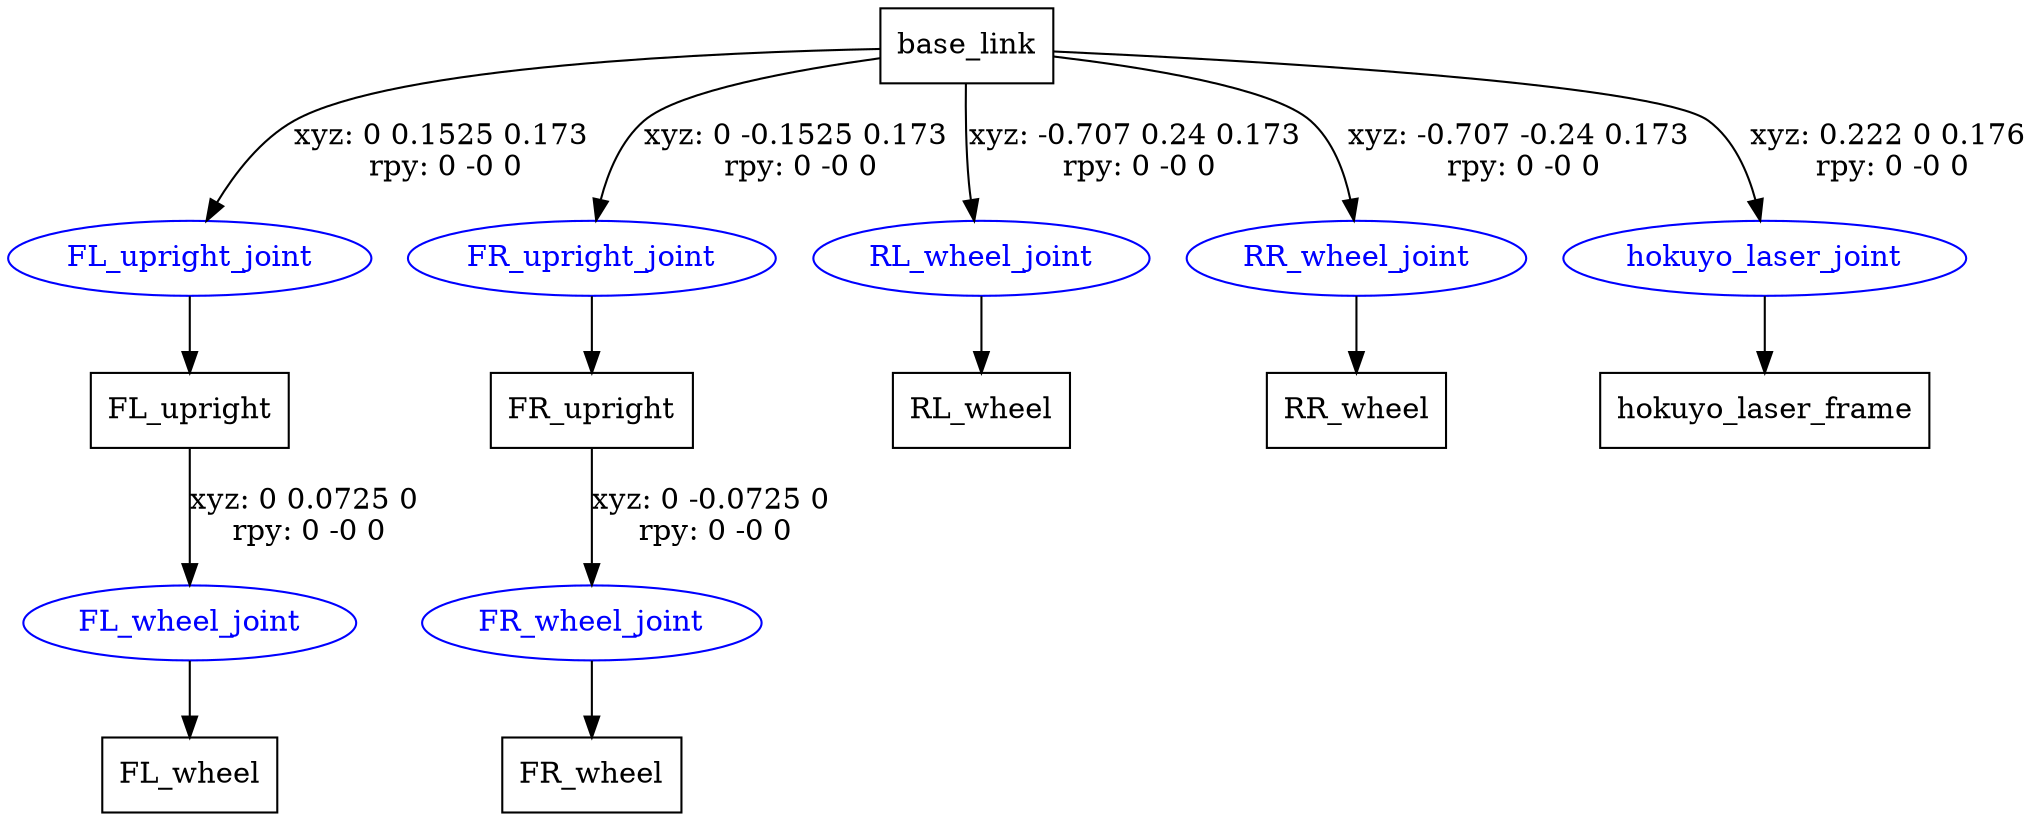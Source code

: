 digraph G {
node [shape=box];
"base_link" [label="base_link"];
"FL_upright" [label="FL_upright"];
"FL_wheel" [label="FL_wheel"];
"FR_upright" [label="FR_upright"];
"FR_wheel" [label="FR_wheel"];
"RL_wheel" [label="RL_wheel"];
"RR_wheel" [label="RR_wheel"];
"hokuyo_laser_frame" [label="hokuyo_laser_frame"];
node [shape=ellipse, color=blue, fontcolor=blue];
"base_link" -> "FL_upright_joint" [label="xyz: 0 0.1525 0.173 \nrpy: 0 -0 0"]
"FL_upright_joint" -> "FL_upright"
"FL_upright" -> "FL_wheel_joint" [label="xyz: 0 0.0725 0 \nrpy: 0 -0 0"]
"FL_wheel_joint" -> "FL_wheel"
"base_link" -> "FR_upright_joint" [label="xyz: 0 -0.1525 0.173 \nrpy: 0 -0 0"]
"FR_upright_joint" -> "FR_upright"
"FR_upright" -> "FR_wheel_joint" [label="xyz: 0 -0.0725 0 \nrpy: 0 -0 0"]
"FR_wheel_joint" -> "FR_wheel"
"base_link" -> "RL_wheel_joint" [label="xyz: -0.707 0.24 0.173 \nrpy: 0 -0 0"]
"RL_wheel_joint" -> "RL_wheel"
"base_link" -> "RR_wheel_joint" [label="xyz: -0.707 -0.24 0.173 \nrpy: 0 -0 0"]
"RR_wheel_joint" -> "RR_wheel"
"base_link" -> "hokuyo_laser_joint" [label="xyz: 0.222 0 0.176 \nrpy: 0 -0 0"]
"hokuyo_laser_joint" -> "hokuyo_laser_frame"
}

